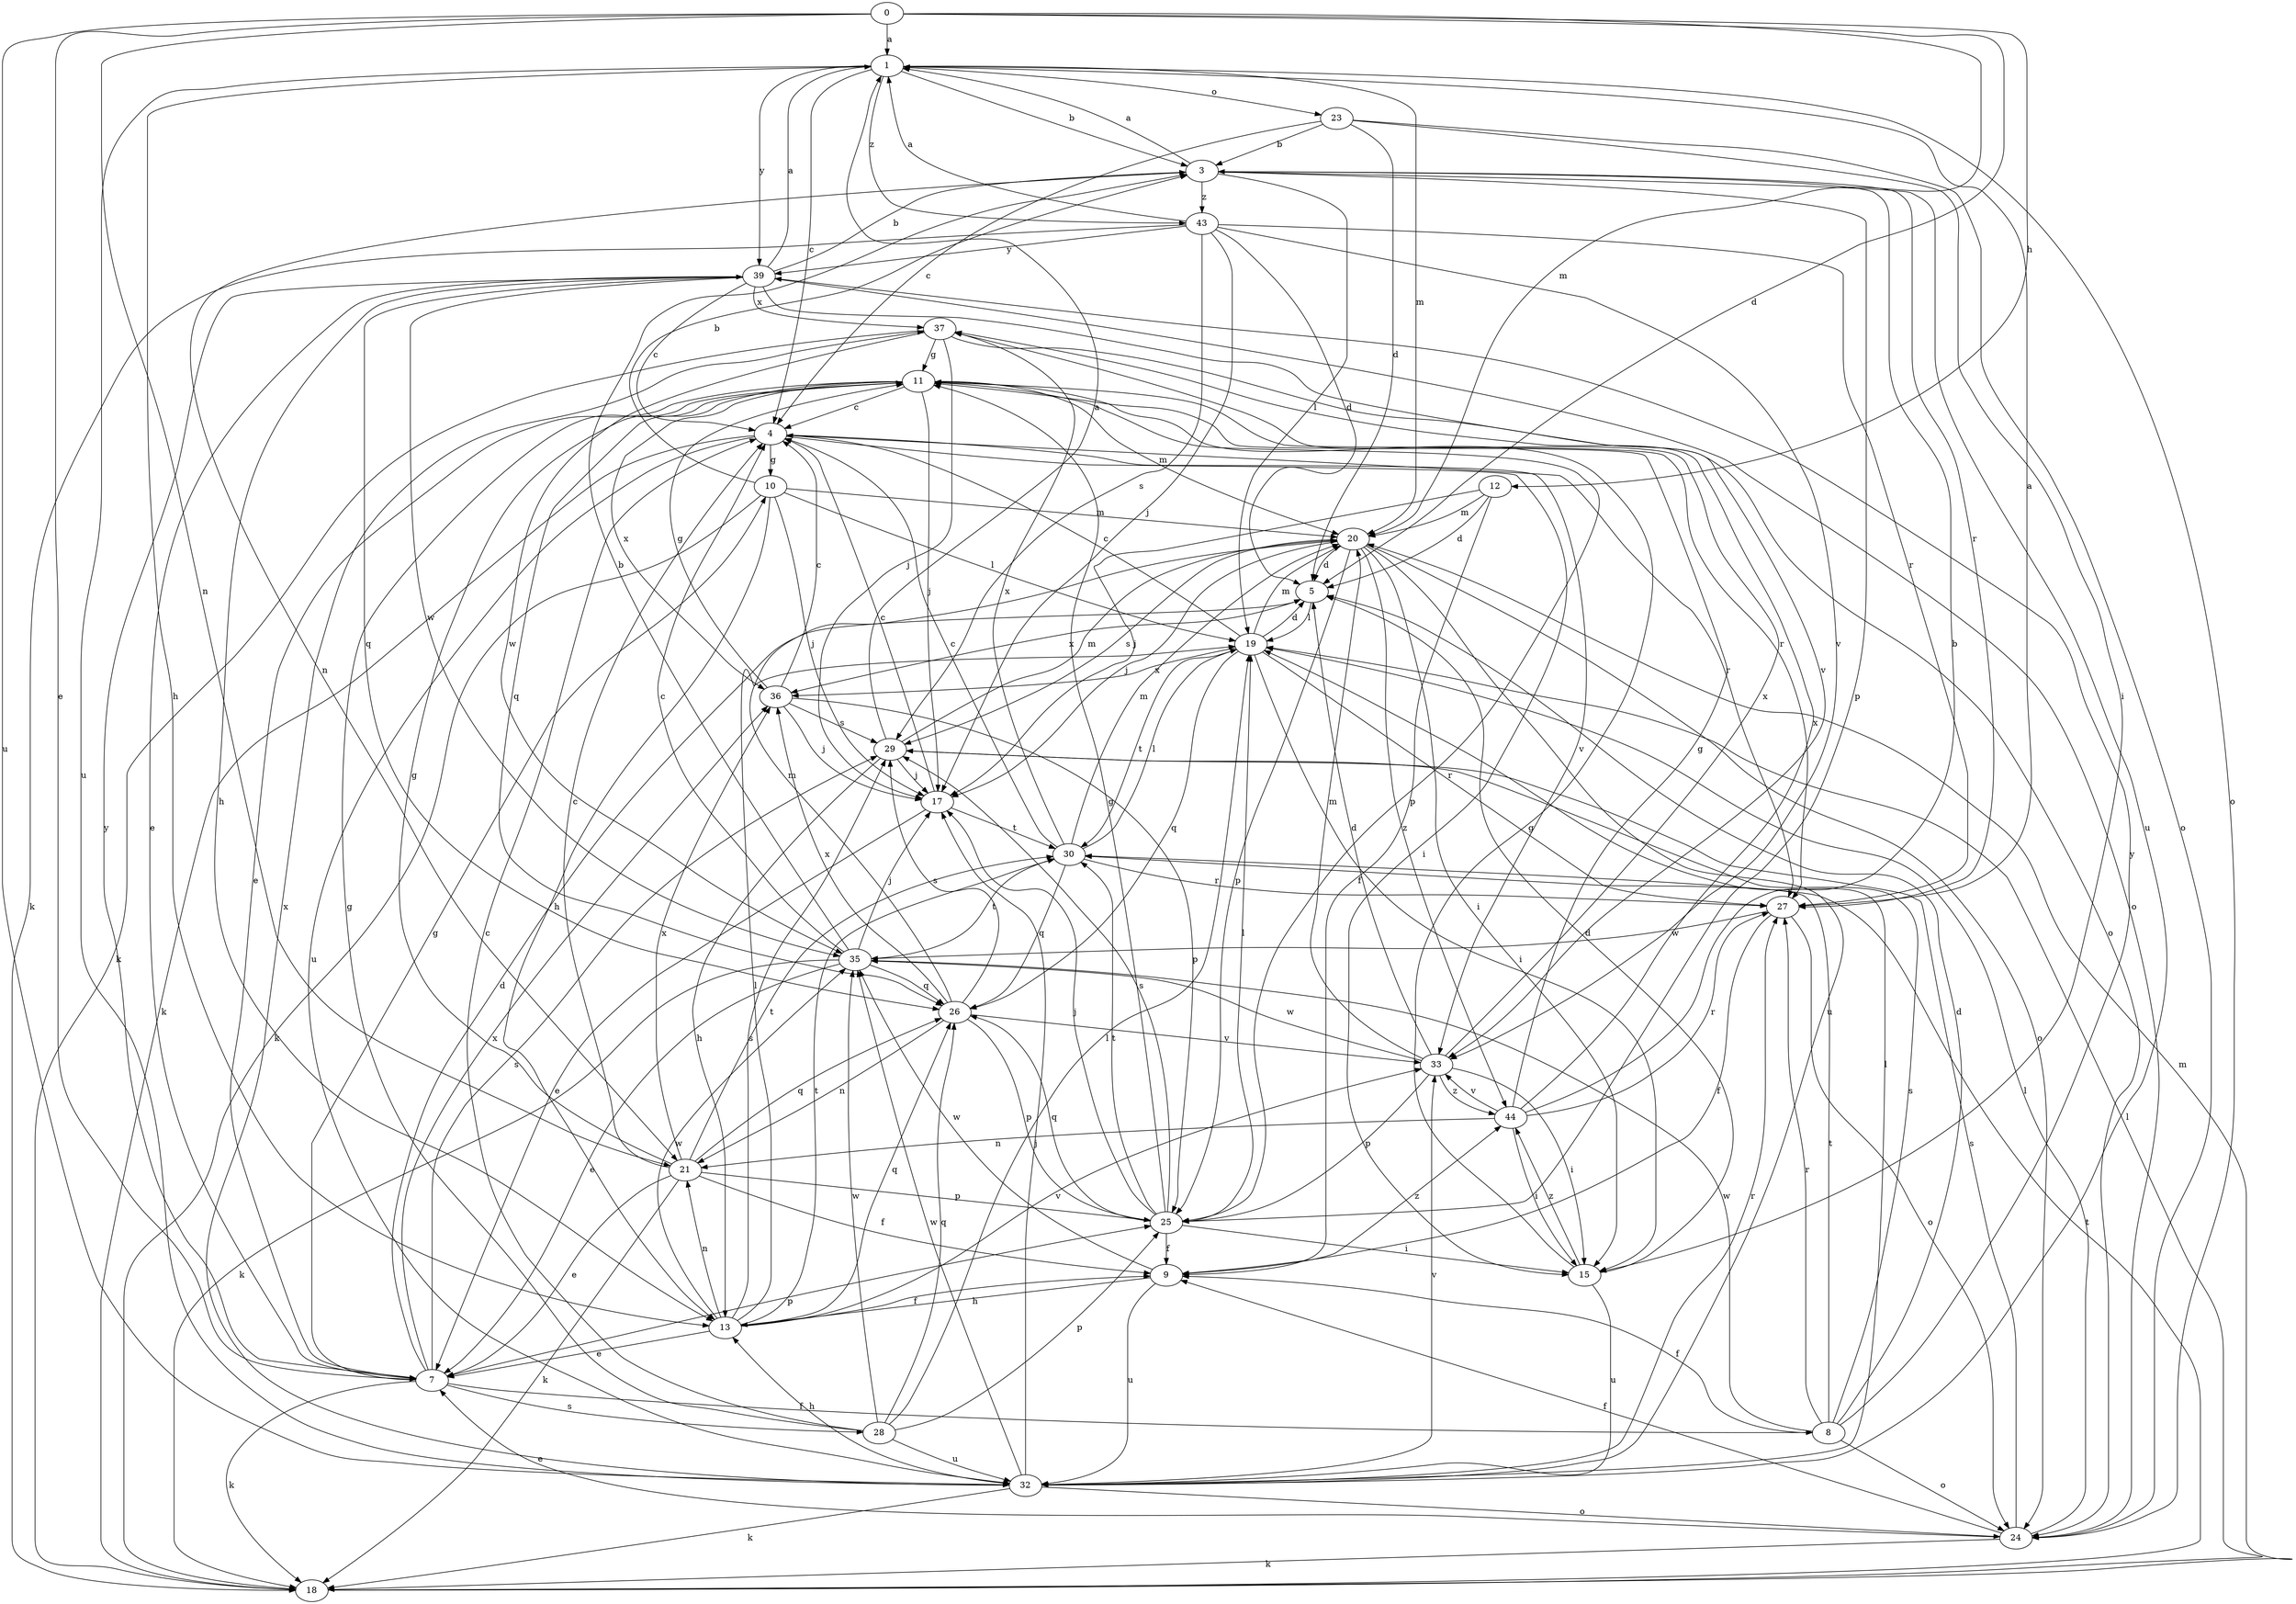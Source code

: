 strict digraph  {
0;
1;
3;
4;
5;
7;
8;
9;
10;
11;
12;
13;
15;
17;
18;
19;
20;
21;
23;
24;
25;
26;
27;
28;
29;
30;
32;
33;
35;
36;
37;
39;
43;
44;
0 -> 1  [label=a];
0 -> 5  [label=d];
0 -> 7  [label=e];
0 -> 12  [label=h];
0 -> 20  [label=m];
0 -> 21  [label=n];
0 -> 32  [label=u];
1 -> 3  [label=b];
1 -> 4  [label=c];
1 -> 13  [label=h];
1 -> 20  [label=m];
1 -> 23  [label=o];
1 -> 24  [label=o];
1 -> 32  [label=u];
1 -> 39  [label=y];
1 -> 43  [label=z];
3 -> 1  [label=a];
3 -> 19  [label=l];
3 -> 21  [label=n];
3 -> 25  [label=p];
3 -> 27  [label=r];
3 -> 32  [label=u];
3 -> 43  [label=z];
4 -> 10  [label=g];
4 -> 15  [label=i];
4 -> 18  [label=k];
4 -> 27  [label=r];
4 -> 32  [label=u];
4 -> 33  [label=v];
5 -> 19  [label=l];
5 -> 36  [label=x];
7 -> 5  [label=d];
7 -> 8  [label=f];
7 -> 10  [label=g];
7 -> 18  [label=k];
7 -> 25  [label=p];
7 -> 28  [label=s];
7 -> 29  [label=s];
7 -> 36  [label=x];
7 -> 39  [label=y];
8 -> 5  [label=d];
8 -> 9  [label=f];
8 -> 24  [label=o];
8 -> 27  [label=r];
8 -> 29  [label=s];
8 -> 30  [label=t];
8 -> 35  [label=w];
8 -> 39  [label=y];
9 -> 13  [label=h];
9 -> 32  [label=u];
9 -> 35  [label=w];
9 -> 44  [label=z];
10 -> 3  [label=b];
10 -> 13  [label=h];
10 -> 17  [label=j];
10 -> 18  [label=k];
10 -> 19  [label=l];
10 -> 20  [label=m];
11 -> 4  [label=c];
11 -> 7  [label=e];
11 -> 17  [label=j];
11 -> 20  [label=m];
11 -> 25  [label=p];
11 -> 26  [label=q];
11 -> 27  [label=r];
11 -> 36  [label=x];
12 -> 5  [label=d];
12 -> 9  [label=f];
12 -> 17  [label=j];
12 -> 20  [label=m];
13 -> 7  [label=e];
13 -> 9  [label=f];
13 -> 19  [label=l];
13 -> 21  [label=n];
13 -> 26  [label=q];
13 -> 29  [label=s];
13 -> 30  [label=t];
13 -> 33  [label=v];
13 -> 35  [label=w];
15 -> 5  [label=d];
15 -> 11  [label=g];
15 -> 32  [label=u];
15 -> 44  [label=z];
17 -> 4  [label=c];
17 -> 7  [label=e];
17 -> 30  [label=t];
18 -> 19  [label=l];
18 -> 20  [label=m];
18 -> 30  [label=t];
19 -> 4  [label=c];
19 -> 5  [label=d];
19 -> 15  [label=i];
19 -> 20  [label=m];
19 -> 26  [label=q];
19 -> 27  [label=r];
19 -> 30  [label=t];
19 -> 36  [label=x];
20 -> 5  [label=d];
20 -> 15  [label=i];
20 -> 17  [label=j];
20 -> 24  [label=o];
20 -> 25  [label=p];
20 -> 29  [label=s];
20 -> 32  [label=u];
20 -> 44  [label=z];
21 -> 4  [label=c];
21 -> 7  [label=e];
21 -> 9  [label=f];
21 -> 11  [label=g];
21 -> 18  [label=k];
21 -> 25  [label=p];
21 -> 26  [label=q];
21 -> 30  [label=t];
21 -> 36  [label=x];
23 -> 3  [label=b];
23 -> 4  [label=c];
23 -> 5  [label=d];
23 -> 15  [label=i];
23 -> 24  [label=o];
24 -> 7  [label=e];
24 -> 9  [label=f];
24 -> 18  [label=k];
24 -> 19  [label=l];
24 -> 29  [label=s];
25 -> 9  [label=f];
25 -> 11  [label=g];
25 -> 15  [label=i];
25 -> 17  [label=j];
25 -> 19  [label=l];
25 -> 26  [label=q];
25 -> 29  [label=s];
25 -> 30  [label=t];
26 -> 20  [label=m];
26 -> 21  [label=n];
26 -> 25  [label=p];
26 -> 29  [label=s];
26 -> 33  [label=v];
26 -> 36  [label=x];
27 -> 1  [label=a];
27 -> 9  [label=f];
27 -> 24  [label=o];
27 -> 35  [label=w];
28 -> 4  [label=c];
28 -> 11  [label=g];
28 -> 19  [label=l];
28 -> 25  [label=p];
28 -> 26  [label=q];
28 -> 32  [label=u];
28 -> 35  [label=w];
29 -> 1  [label=a];
29 -> 13  [label=h];
29 -> 17  [label=j];
29 -> 20  [label=m];
30 -> 4  [label=c];
30 -> 19  [label=l];
30 -> 20  [label=m];
30 -> 26  [label=q];
30 -> 27  [label=r];
30 -> 37  [label=x];
32 -> 13  [label=h];
32 -> 17  [label=j];
32 -> 18  [label=k];
32 -> 19  [label=l];
32 -> 24  [label=o];
32 -> 27  [label=r];
32 -> 33  [label=v];
32 -> 35  [label=w];
32 -> 37  [label=x];
33 -> 5  [label=d];
33 -> 15  [label=i];
33 -> 20  [label=m];
33 -> 25  [label=p];
33 -> 35  [label=w];
33 -> 37  [label=x];
33 -> 44  [label=z];
35 -> 3  [label=b];
35 -> 4  [label=c];
35 -> 7  [label=e];
35 -> 17  [label=j];
35 -> 18  [label=k];
35 -> 26  [label=q];
35 -> 30  [label=t];
36 -> 4  [label=c];
36 -> 11  [label=g];
36 -> 17  [label=j];
36 -> 25  [label=p];
36 -> 29  [label=s];
37 -> 11  [label=g];
37 -> 17  [label=j];
37 -> 18  [label=k];
37 -> 24  [label=o];
37 -> 35  [label=w];
39 -> 1  [label=a];
39 -> 3  [label=b];
39 -> 4  [label=c];
39 -> 7  [label=e];
39 -> 13  [label=h];
39 -> 24  [label=o];
39 -> 26  [label=q];
39 -> 33  [label=v];
39 -> 35  [label=w];
39 -> 37  [label=x];
43 -> 1  [label=a];
43 -> 5  [label=d];
43 -> 17  [label=j];
43 -> 18  [label=k];
43 -> 27  [label=r];
43 -> 29  [label=s];
43 -> 33  [label=v];
43 -> 39  [label=y];
44 -> 3  [label=b];
44 -> 11  [label=g];
44 -> 15  [label=i];
44 -> 21  [label=n];
44 -> 27  [label=r];
44 -> 33  [label=v];
44 -> 37  [label=x];
}
